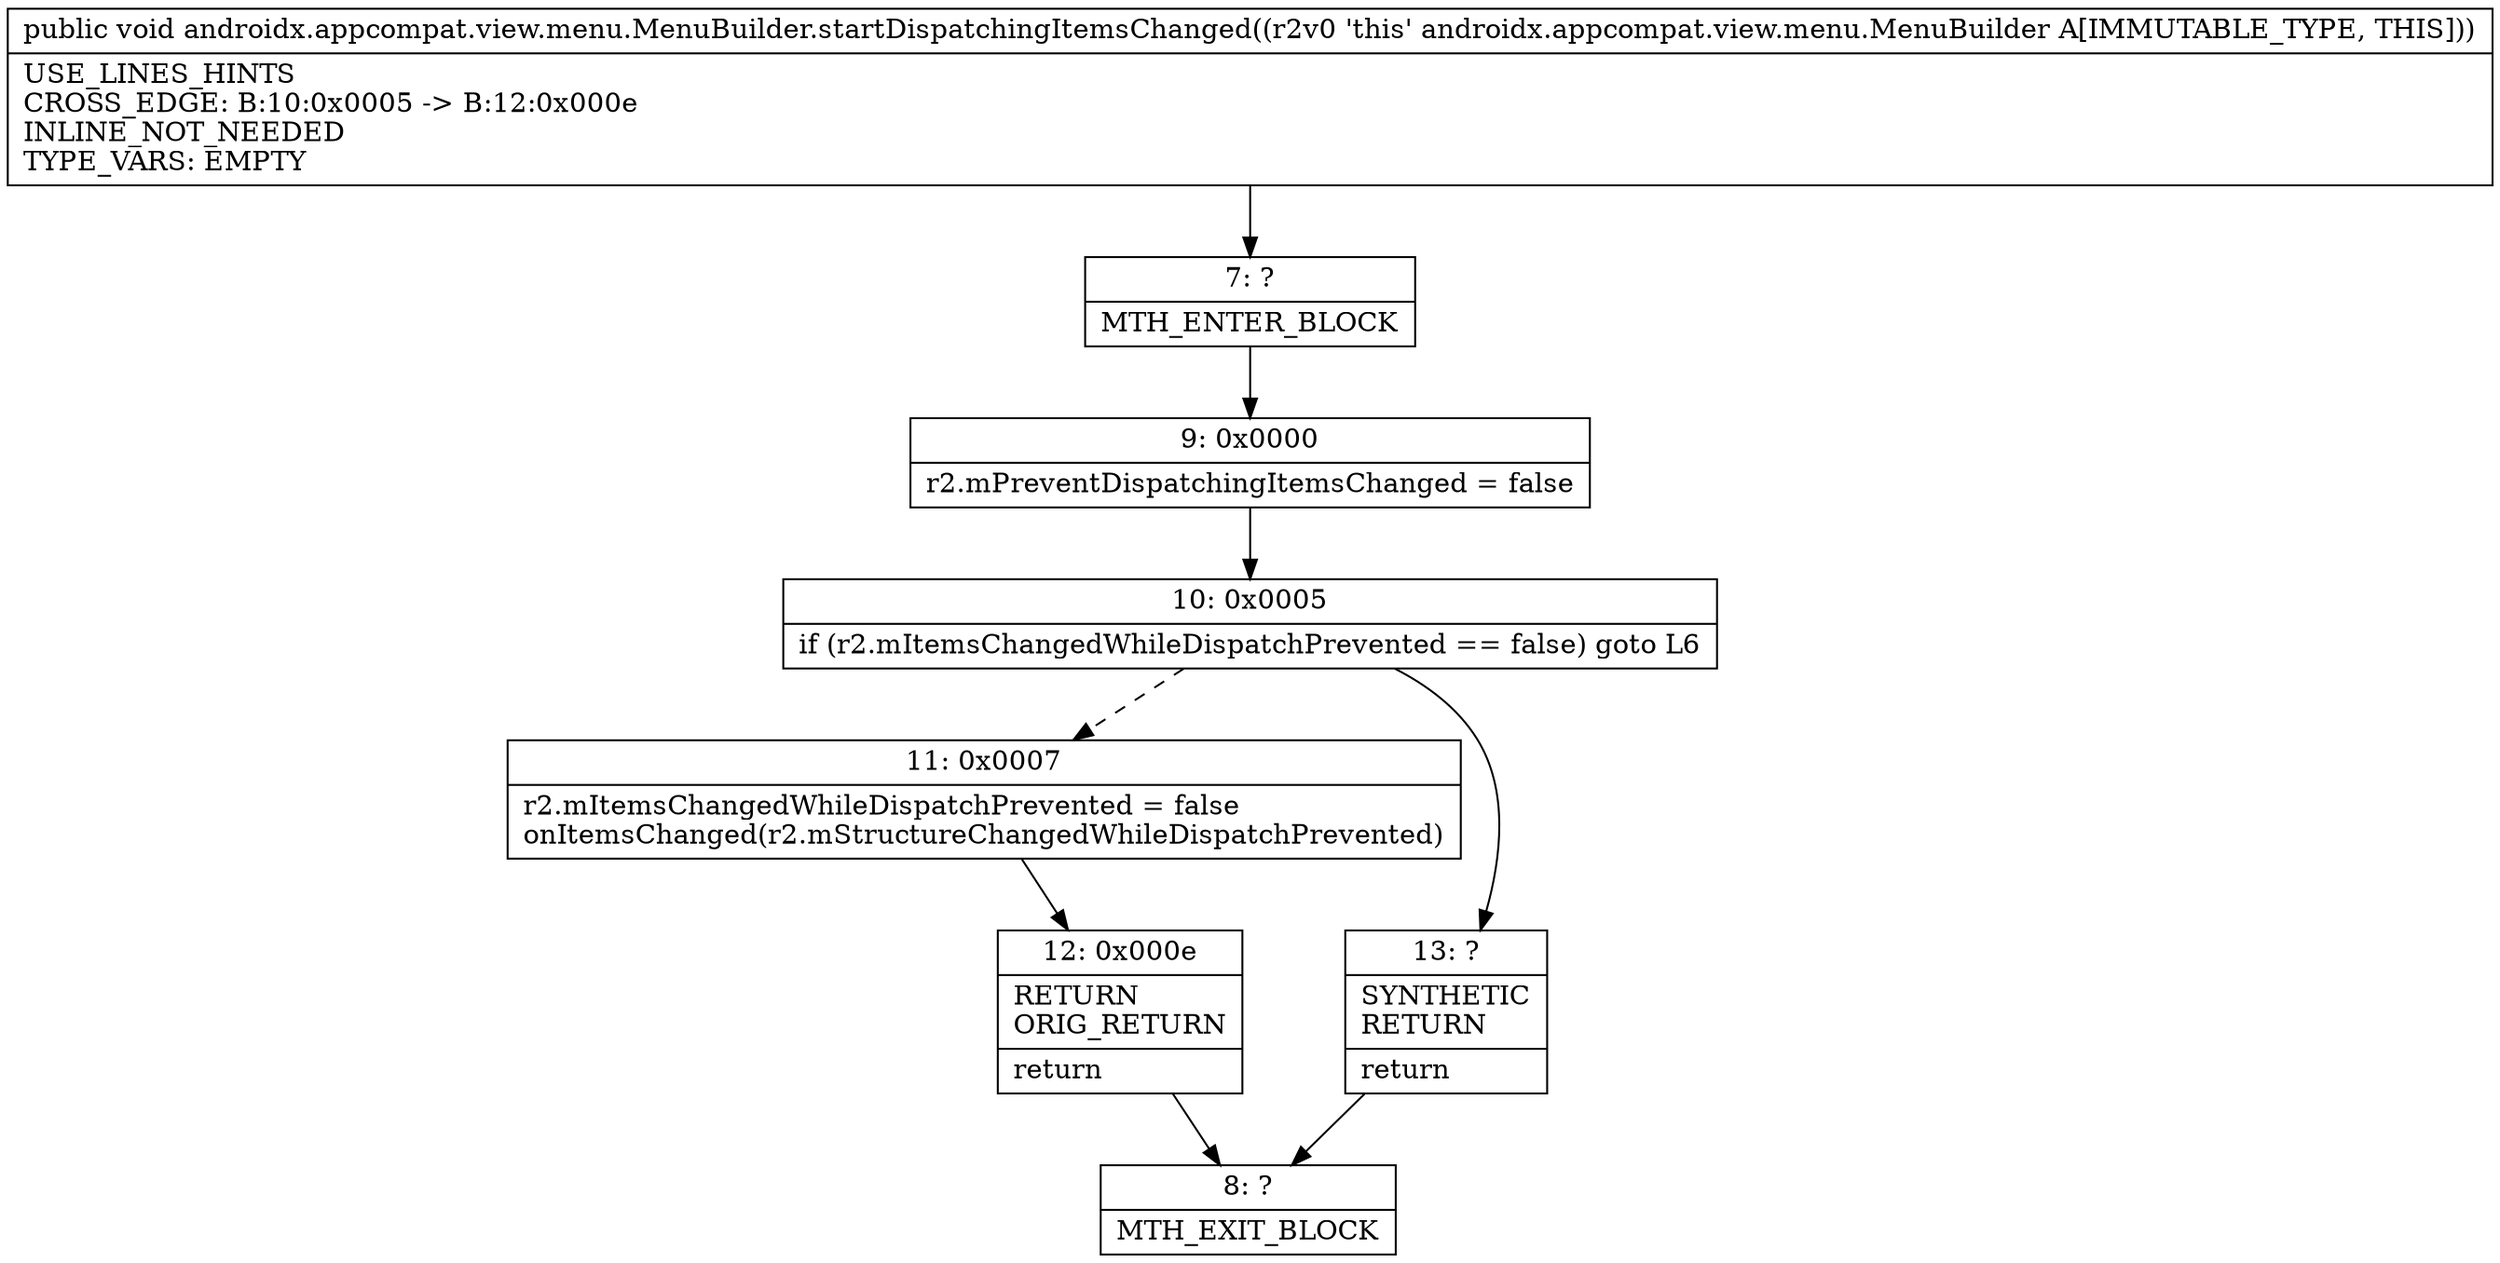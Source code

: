 digraph "CFG forandroidx.appcompat.view.menu.MenuBuilder.startDispatchingItemsChanged()V" {
Node_7 [shape=record,label="{7\:\ ?|MTH_ENTER_BLOCK\l}"];
Node_9 [shape=record,label="{9\:\ 0x0000|r2.mPreventDispatchingItemsChanged = false\l}"];
Node_10 [shape=record,label="{10\:\ 0x0005|if (r2.mItemsChangedWhileDispatchPrevented == false) goto L6\l}"];
Node_11 [shape=record,label="{11\:\ 0x0007|r2.mItemsChangedWhileDispatchPrevented = false\lonItemsChanged(r2.mStructureChangedWhileDispatchPrevented)\l}"];
Node_12 [shape=record,label="{12\:\ 0x000e|RETURN\lORIG_RETURN\l|return\l}"];
Node_8 [shape=record,label="{8\:\ ?|MTH_EXIT_BLOCK\l}"];
Node_13 [shape=record,label="{13\:\ ?|SYNTHETIC\lRETURN\l|return\l}"];
MethodNode[shape=record,label="{public void androidx.appcompat.view.menu.MenuBuilder.startDispatchingItemsChanged((r2v0 'this' androidx.appcompat.view.menu.MenuBuilder A[IMMUTABLE_TYPE, THIS]))  | USE_LINES_HINTS\lCROSS_EDGE: B:10:0x0005 \-\> B:12:0x000e\lINLINE_NOT_NEEDED\lTYPE_VARS: EMPTY\l}"];
MethodNode -> Node_7;Node_7 -> Node_9;
Node_9 -> Node_10;
Node_10 -> Node_11[style=dashed];
Node_10 -> Node_13;
Node_11 -> Node_12;
Node_12 -> Node_8;
Node_13 -> Node_8;
}

